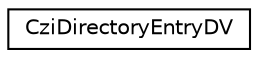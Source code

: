 digraph "Graphical Class Hierarchy"
{
  edge [fontname="Helvetica",fontsize="10",labelfontname="Helvetica",labelfontsize="10"];
  node [fontname="Helvetica",fontsize="10",shape=record];
  rankdir="LR";
  Node1 [label="CziDirectoryEntryDV",height=0.2,width=0.4,color="black", fillcolor="white", style="filled",URL="$structCziDirectoryEntryDV.html"];
}
